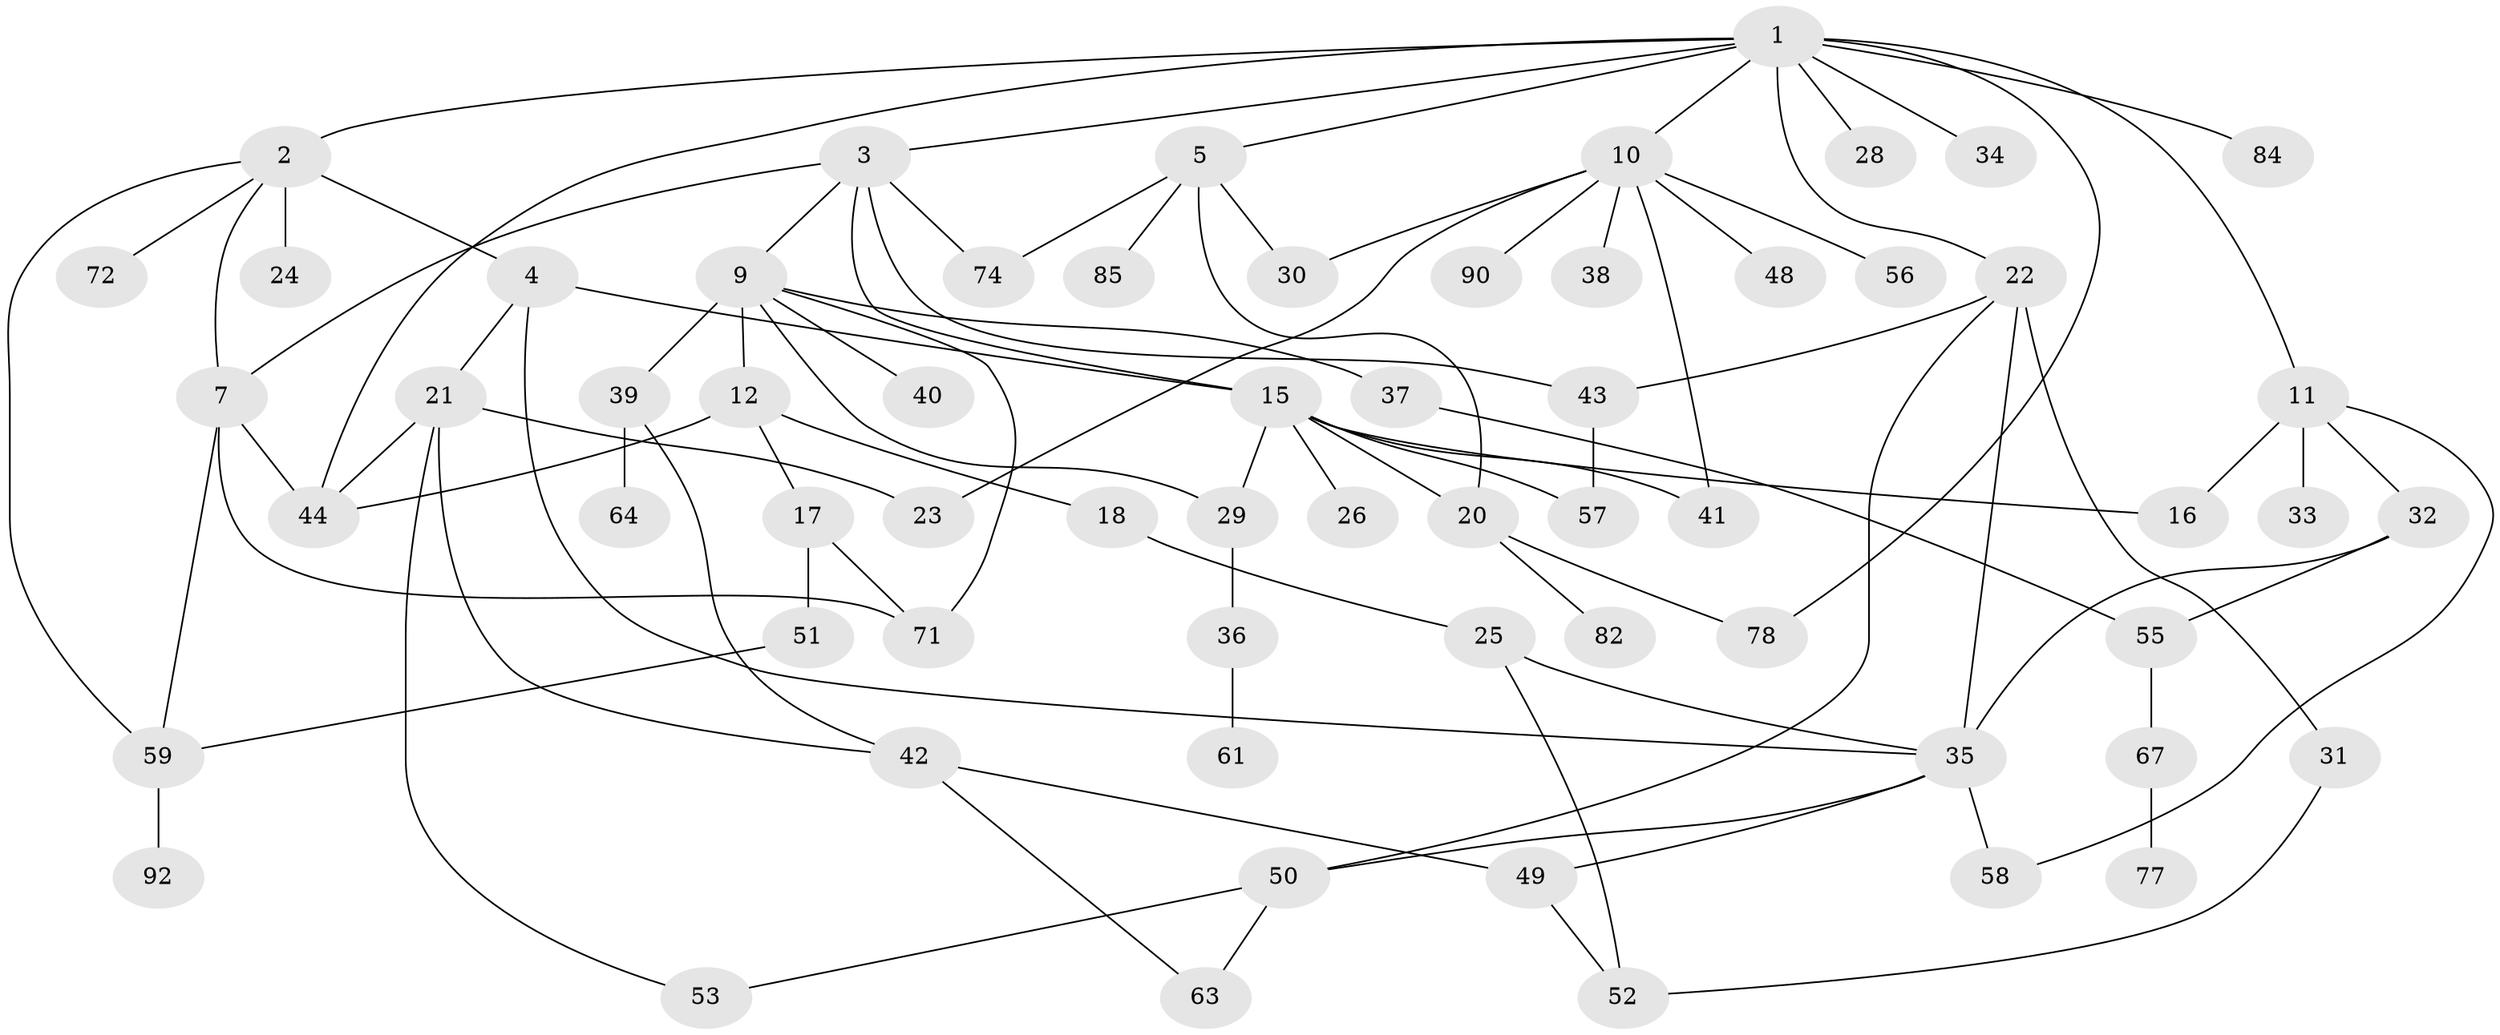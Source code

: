 // original degree distribution, {9: 0.010752688172043012, 6: 0.043010752688172046, 7: 0.021505376344086023, 4: 0.10752688172043011, 5: 0.07526881720430108, 2: 0.24731182795698925, 3: 0.20430107526881722, 1: 0.2903225806451613}
// Generated by graph-tools (version 1.1) at 2025/41/03/06/25 10:41:27]
// undirected, 63 vertices, 93 edges
graph export_dot {
graph [start="1"]
  node [color=gray90,style=filled];
  1 [super="+6"];
  2 [super="+80"];
  3 [super="+70"];
  4 [super="+79"];
  5 [super="+54"];
  7 [super="+8"];
  9 [super="+14"];
  10 [super="+19"];
  11 [super="+68"];
  12 [super="+13"];
  15 [super="+27"];
  16;
  17;
  18;
  20 [super="+47"];
  21 [super="+69"];
  22 [super="+46"];
  23 [super="+60"];
  24;
  25 [super="+81"];
  26;
  28;
  29 [super="+66"];
  30;
  31;
  32;
  33;
  34;
  35 [super="+45"];
  36;
  37;
  38;
  39;
  40;
  41 [super="+73"];
  42 [super="+87"];
  43 [super="+93"];
  44 [super="+83"];
  48;
  49;
  50 [super="+62"];
  51 [super="+88"];
  52 [super="+91"];
  53 [super="+86"];
  55 [super="+75"];
  56;
  57 [super="+65"];
  58 [super="+89"];
  59;
  61;
  63;
  64;
  67;
  71 [super="+76"];
  72;
  74;
  77;
  78;
  82;
  84;
  85;
  90;
  92;
  1 -- 2;
  1 -- 3;
  1 -- 5;
  1 -- 10;
  1 -- 34;
  1 -- 84;
  1 -- 22 [weight=2];
  1 -- 11;
  1 -- 28;
  1 -- 78;
  1 -- 44;
  2 -- 4;
  2 -- 24 [weight=2];
  2 -- 72;
  2 -- 59;
  2 -- 7;
  3 -- 7;
  3 -- 9;
  3 -- 15;
  3 -- 74;
  3 -- 43;
  4 -- 21;
  4 -- 15;
  4 -- 35;
  5 -- 20;
  5 -- 30;
  5 -- 85;
  5 -- 74;
  7 -- 59;
  7 -- 44;
  7 -- 71;
  9 -- 12;
  9 -- 37;
  9 -- 39;
  9 -- 71;
  9 -- 29 [weight=2];
  9 -- 40;
  10 -- 38;
  10 -- 90;
  10 -- 23;
  10 -- 30;
  10 -- 48;
  10 -- 41;
  10 -- 56;
  11 -- 16;
  11 -- 32;
  11 -- 33;
  11 -- 58;
  12 -- 17;
  12 -- 18;
  12 -- 44;
  15 -- 26;
  15 -- 57;
  15 -- 20;
  15 -- 16;
  15 -- 41;
  15 -- 29;
  17 -- 51;
  17 -- 71;
  18 -- 25;
  20 -- 78;
  20 -- 82;
  21 -- 23;
  21 -- 53;
  21 -- 42;
  21 -- 44;
  22 -- 31;
  22 -- 43;
  22 -- 50;
  22 -- 35;
  25 -- 35;
  25 -- 52;
  29 -- 36;
  31 -- 52;
  32 -- 55;
  32 -- 35;
  35 -- 50;
  35 -- 49;
  35 -- 58;
  36 -- 61;
  37 -- 55;
  39 -- 42;
  39 -- 64;
  42 -- 49;
  42 -- 63;
  43 -- 57;
  49 -- 52;
  50 -- 63;
  50 -- 53;
  51 -- 59;
  55 -- 67;
  59 -- 92;
  67 -- 77;
}
